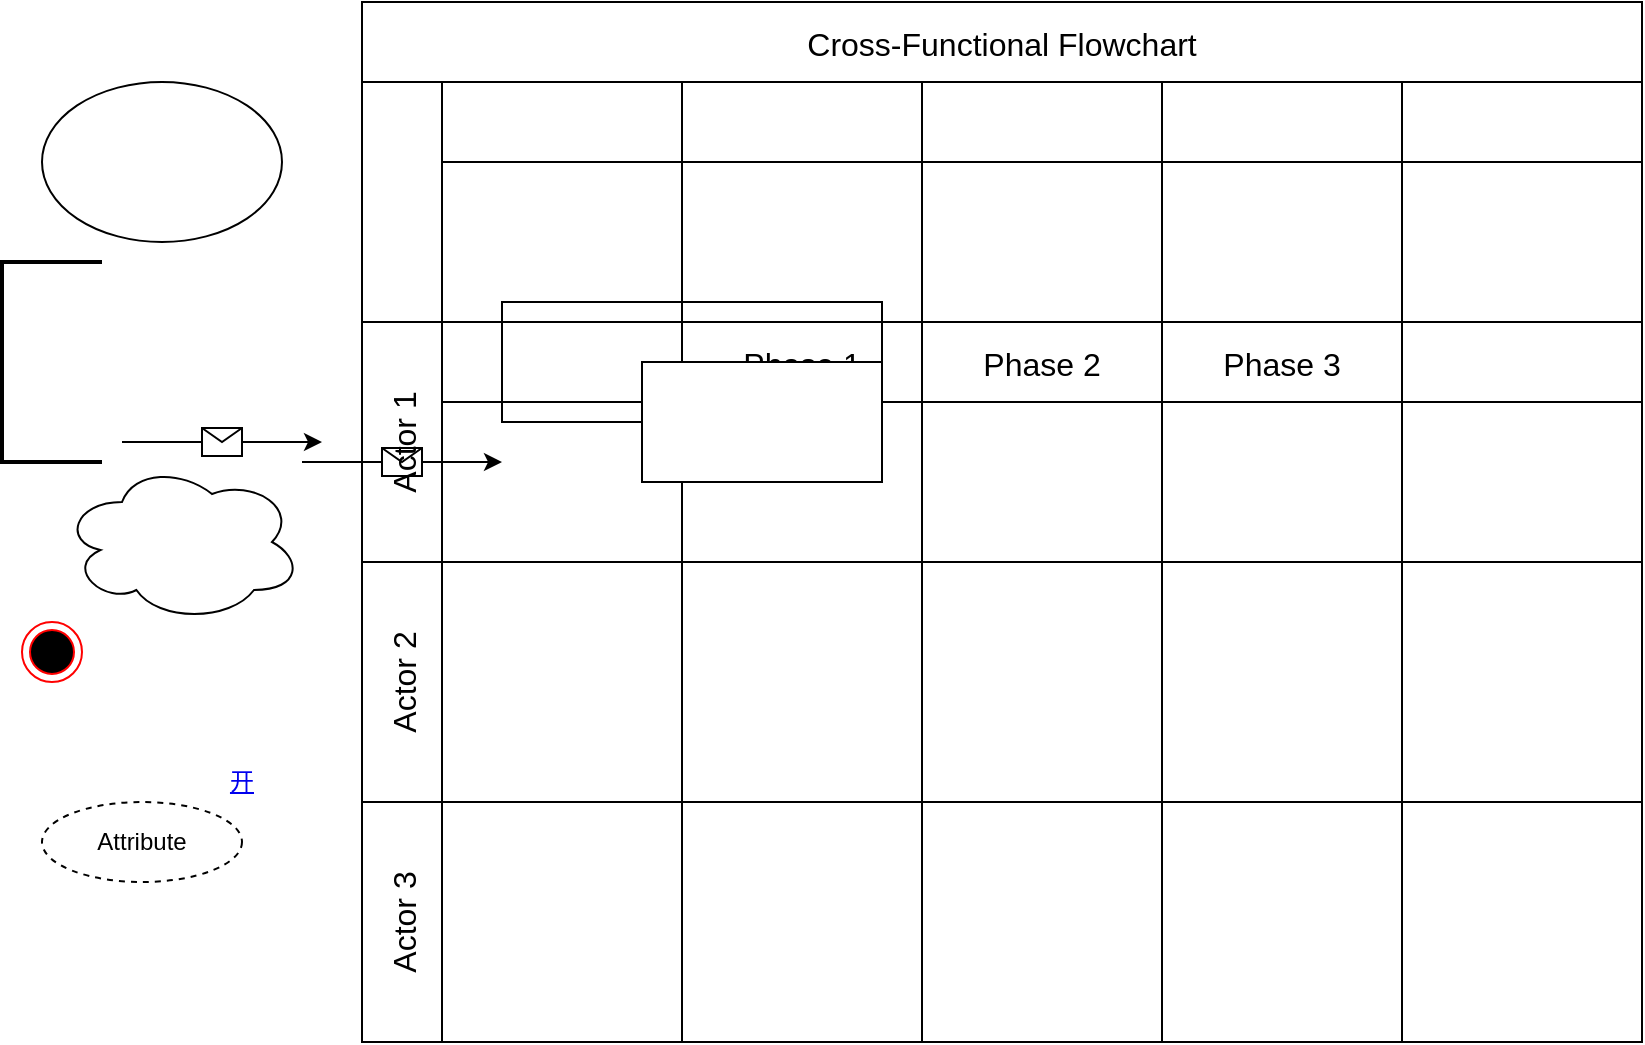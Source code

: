 <mxfile version="24.2.3" type="github">
  <diagram name="第 1 页" id="LVtl1sYV8NXe25tvaCWa">
    <mxGraphModel dx="1042" dy="535" grid="1" gridSize="10" guides="1" tooltips="1" connect="1" arrows="1" fold="1" page="1" pageScale="1" pageWidth="827" pageHeight="1169" math="0" shadow="0">
      <root>
        <mxCell id="0" />
        <mxCell id="1" parent="0" />
        <mxCell id="4UoUi-2SwB3D5WaIHvQn-1" value="" style="rounded=0;whiteSpace=wrap;html=1;" parent="1" vertex="1">
          <mxGeometry x="280" y="230" width="190" height="60" as="geometry" />
        </mxCell>
        <mxCell id="4UoUi-2SwB3D5WaIHvQn-2" value="" style="ellipse;whiteSpace=wrap;html=1;" parent="1" vertex="1">
          <mxGeometry x="50" y="120" width="120" height="80" as="geometry" />
        </mxCell>
        <mxCell id="4UoUi-2SwB3D5WaIHvQn-3" value="" style="endArrow=classic;html=1;rounded=0;" parent="1" edge="1">
          <mxGeometry relative="1" as="geometry">
            <mxPoint x="180" y="310" as="sourcePoint" />
            <mxPoint x="280" y="310" as="targetPoint" />
          </mxGeometry>
        </mxCell>
        <mxCell id="4UoUi-2SwB3D5WaIHvQn-4" value="" style="shape=message;html=1;outlineConnect=0;" parent="4UoUi-2SwB3D5WaIHvQn-3" vertex="1">
          <mxGeometry width="20" height="14" relative="1" as="geometry">
            <mxPoint x="-10" y="-7" as="offset" />
          </mxGeometry>
        </mxCell>
        <mxCell id="4UoUi-2SwB3D5WaIHvQn-5" value="" style="endArrow=classic;html=1;rounded=0;" parent="1" edge="1">
          <mxGeometry relative="1" as="geometry">
            <mxPoint x="90" y="300" as="sourcePoint" />
            <mxPoint x="190" y="300" as="targetPoint" />
          </mxGeometry>
        </mxCell>
        <mxCell id="4UoUi-2SwB3D5WaIHvQn-6" value="" style="shape=message;html=1;outlineConnect=0;" parent="4UoUi-2SwB3D5WaIHvQn-5" vertex="1">
          <mxGeometry width="20" height="14" relative="1" as="geometry">
            <mxPoint x="-10" y="-7" as="offset" />
          </mxGeometry>
        </mxCell>
        <mxCell id="xHPUQUa1AUWxU1oCWVkb-1" value="Cross-Functional Flowchart" style="shape=table;childLayout=tableLayout;startSize=40;collapsible=0;recursiveResize=0;expand=0;fontSize=16;" parent="1" vertex="1">
          <mxGeometry x="210" y="80" width="640" height="520" as="geometry" />
        </mxCell>
        <mxCell id="BtSiUcUEhuTiKiPNBvfG-7" style="shape=tableRow;horizontal=0;swimlaneHead=0;swimlaneBody=0;top=0;left=0;strokeColor=inherit;bottom=0;right=0;dropTarget=0;fontStyle=0;fillColor=none;points=[[0,0.5],[1,0.5]];portConstraint=eastwest;startSize=40;collapsible=0;recursiveResize=0;expand=0;fontSize=16;" parent="xHPUQUa1AUWxU1oCWVkb-1" vertex="1">
          <mxGeometry y="40" width="640" height="120" as="geometry" />
        </mxCell>
        <mxCell id="BtSiUcUEhuTiKiPNBvfG-8" style="swimlane;swimlaneHead=0;swimlaneBody=0;fontStyle=0;strokeColor=inherit;connectable=0;fillColor=none;startSize=40;collapsible=0;recursiveResize=0;expand=0;fontSize=16;" parent="BtSiUcUEhuTiKiPNBvfG-7" vertex="1">
          <mxGeometry x="40" width="120" height="120" as="geometry">
            <mxRectangle width="120" height="120" as="alternateBounds" />
          </mxGeometry>
        </mxCell>
        <mxCell id="BtSiUcUEhuTiKiPNBvfG-9" style="swimlane;swimlaneHead=0;swimlaneBody=0;fontStyle=0;strokeColor=inherit;connectable=0;fillColor=none;startSize=40;collapsible=0;recursiveResize=0;expand=0;fontSize=16;" parent="BtSiUcUEhuTiKiPNBvfG-7" vertex="1">
          <mxGeometry x="160" width="120" height="120" as="geometry">
            <mxRectangle width="120" height="120" as="alternateBounds" />
          </mxGeometry>
        </mxCell>
        <mxCell id="BtSiUcUEhuTiKiPNBvfG-10" style="swimlane;swimlaneHead=0;swimlaneBody=0;fontStyle=0;strokeColor=inherit;connectable=0;fillColor=none;startSize=40;collapsible=0;recursiveResize=0;expand=0;fontSize=16;" parent="BtSiUcUEhuTiKiPNBvfG-7" vertex="1">
          <mxGeometry x="280" width="120" height="120" as="geometry">
            <mxRectangle width="120" height="120" as="alternateBounds" />
          </mxGeometry>
        </mxCell>
        <mxCell id="BtSiUcUEhuTiKiPNBvfG-11" style="swimlane;swimlaneHead=0;swimlaneBody=0;fontStyle=0;strokeColor=inherit;connectable=0;fillColor=none;startSize=40;collapsible=0;recursiveResize=0;expand=0;fontSize=16;" parent="BtSiUcUEhuTiKiPNBvfG-7" vertex="1">
          <mxGeometry x="400" width="120" height="120" as="geometry">
            <mxRectangle width="120" height="120" as="alternateBounds" />
          </mxGeometry>
        </mxCell>
        <mxCell id="BtSiUcUEhuTiKiPNBvfG-12" style="swimlane;swimlaneHead=0;swimlaneBody=0;fontStyle=0;strokeColor=inherit;connectable=0;fillColor=none;startSize=40;collapsible=0;recursiveResize=0;expand=0;fontSize=16;" parent="BtSiUcUEhuTiKiPNBvfG-7" vertex="1">
          <mxGeometry x="520" width="120" height="120" as="geometry">
            <mxRectangle width="120" height="120" as="alternateBounds" />
          </mxGeometry>
        </mxCell>
        <mxCell id="xHPUQUa1AUWxU1oCWVkb-2" value="Actor 1" style="shape=tableRow;horizontal=0;swimlaneHead=0;swimlaneBody=0;top=0;left=0;strokeColor=inherit;bottom=0;right=0;dropTarget=0;fontStyle=0;fillColor=none;points=[[0,0.5],[1,0.5]];portConstraint=eastwest;startSize=40;collapsible=0;recursiveResize=0;expand=0;fontSize=16;" parent="xHPUQUa1AUWxU1oCWVkb-1" vertex="1">
          <mxGeometry y="160" width="640" height="120" as="geometry" />
        </mxCell>
        <mxCell id="BtSiUcUEhuTiKiPNBvfG-1" style="swimlane;swimlaneHead=0;swimlaneBody=0;fontStyle=0;strokeColor=inherit;connectable=0;fillColor=none;startSize=40;collapsible=0;recursiveResize=0;expand=0;fontSize=16;" parent="xHPUQUa1AUWxU1oCWVkb-2" vertex="1">
          <mxGeometry x="40" width="120" height="120" as="geometry">
            <mxRectangle width="120" height="120" as="alternateBounds" />
          </mxGeometry>
        </mxCell>
        <mxCell id="xHPUQUa1AUWxU1oCWVkb-3" value="Phase 1" style="swimlane;swimlaneHead=0;swimlaneBody=0;fontStyle=0;strokeColor=inherit;connectable=0;fillColor=none;startSize=40;collapsible=0;recursiveResize=0;expand=0;fontSize=16;" parent="xHPUQUa1AUWxU1oCWVkb-2" vertex="1">
          <mxGeometry x="160" width="120" height="120" as="geometry">
            <mxRectangle width="120" height="120" as="alternateBounds" />
          </mxGeometry>
        </mxCell>
        <mxCell id="xHPUQUa1AUWxU1oCWVkb-4" value="Phase 2" style="swimlane;swimlaneHead=0;swimlaneBody=0;fontStyle=0;strokeColor=inherit;connectable=0;fillColor=none;startSize=40;collapsible=0;recursiveResize=0;expand=0;fontSize=16;" parent="xHPUQUa1AUWxU1oCWVkb-2" vertex="1">
          <mxGeometry x="280" width="120" height="120" as="geometry">
            <mxRectangle width="120" height="120" as="alternateBounds" />
          </mxGeometry>
        </mxCell>
        <mxCell id="xHPUQUa1AUWxU1oCWVkb-5" value="Phase 3" style="swimlane;swimlaneHead=0;swimlaneBody=0;fontStyle=0;strokeColor=inherit;connectable=0;fillColor=none;startSize=40;collapsible=0;recursiveResize=0;expand=0;fontSize=16;" parent="xHPUQUa1AUWxU1oCWVkb-2" vertex="1">
          <mxGeometry x="400" width="120" height="120" as="geometry">
            <mxRectangle width="120" height="120" as="alternateBounds" />
          </mxGeometry>
        </mxCell>
        <mxCell id="BtSiUcUEhuTiKiPNBvfG-4" style="swimlane;swimlaneHead=0;swimlaneBody=0;fontStyle=0;strokeColor=inherit;connectable=0;fillColor=none;startSize=40;collapsible=0;recursiveResize=0;expand=0;fontSize=16;" parent="xHPUQUa1AUWxU1oCWVkb-2" vertex="1">
          <mxGeometry x="520" width="120" height="120" as="geometry">
            <mxRectangle width="120" height="120" as="alternateBounds" />
          </mxGeometry>
        </mxCell>
        <mxCell id="xHPUQUa1AUWxU1oCWVkb-6" value="Actor 2" style="shape=tableRow;horizontal=0;swimlaneHead=0;swimlaneBody=0;top=0;left=0;strokeColor=inherit;bottom=0;right=0;dropTarget=0;fontStyle=0;fillColor=none;points=[[0,0.5],[1,0.5]];portConstraint=eastwest;startSize=40;collapsible=0;recursiveResize=0;expand=0;fontSize=16;" parent="xHPUQUa1AUWxU1oCWVkb-1" vertex="1">
          <mxGeometry y="280" width="640" height="120" as="geometry" />
        </mxCell>
        <mxCell id="BtSiUcUEhuTiKiPNBvfG-2" style="swimlane;swimlaneHead=0;swimlaneBody=0;fontStyle=0;connectable=0;strokeColor=inherit;fillColor=none;startSize=0;collapsible=0;recursiveResize=0;expand=0;fontSize=16;" parent="xHPUQUa1AUWxU1oCWVkb-6" vertex="1">
          <mxGeometry x="40" width="120" height="120" as="geometry">
            <mxRectangle width="120" height="120" as="alternateBounds" />
          </mxGeometry>
        </mxCell>
        <mxCell id="xHPUQUa1AUWxU1oCWVkb-7" value="" style="swimlane;swimlaneHead=0;swimlaneBody=0;fontStyle=0;connectable=0;strokeColor=inherit;fillColor=none;startSize=0;collapsible=0;recursiveResize=0;expand=0;fontSize=16;" parent="xHPUQUa1AUWxU1oCWVkb-6" vertex="1">
          <mxGeometry x="160" width="120" height="120" as="geometry">
            <mxRectangle width="120" height="120" as="alternateBounds" />
          </mxGeometry>
        </mxCell>
        <mxCell id="xHPUQUa1AUWxU1oCWVkb-8" value="" style="swimlane;swimlaneHead=0;swimlaneBody=0;fontStyle=0;connectable=0;strokeColor=inherit;fillColor=none;startSize=0;collapsible=0;recursiveResize=0;expand=0;fontSize=16;" parent="xHPUQUa1AUWxU1oCWVkb-6" vertex="1">
          <mxGeometry x="280" width="120" height="120" as="geometry">
            <mxRectangle width="120" height="120" as="alternateBounds" />
          </mxGeometry>
        </mxCell>
        <mxCell id="xHPUQUa1AUWxU1oCWVkb-9" value="" style="swimlane;swimlaneHead=0;swimlaneBody=0;fontStyle=0;connectable=0;strokeColor=inherit;fillColor=none;startSize=0;collapsible=0;recursiveResize=0;expand=0;fontSize=16;" parent="xHPUQUa1AUWxU1oCWVkb-6" vertex="1">
          <mxGeometry x="400" width="120" height="120" as="geometry">
            <mxRectangle width="120" height="120" as="alternateBounds" />
          </mxGeometry>
        </mxCell>
        <mxCell id="BtSiUcUEhuTiKiPNBvfG-5" style="swimlane;swimlaneHead=0;swimlaneBody=0;fontStyle=0;connectable=0;strokeColor=inherit;fillColor=none;startSize=0;collapsible=0;recursiveResize=0;expand=0;fontSize=16;" parent="xHPUQUa1AUWxU1oCWVkb-6" vertex="1">
          <mxGeometry x="520" width="120" height="120" as="geometry">
            <mxRectangle width="120" height="120" as="alternateBounds" />
          </mxGeometry>
        </mxCell>
        <mxCell id="xHPUQUa1AUWxU1oCWVkb-10" value="Actor 3" style="shape=tableRow;horizontal=0;swimlaneHead=0;swimlaneBody=0;top=0;left=0;strokeColor=inherit;bottom=0;right=0;dropTarget=0;fontStyle=0;fillColor=none;points=[[0,0.5],[1,0.5]];portConstraint=eastwest;startSize=40;collapsible=0;recursiveResize=0;expand=0;fontSize=16;" parent="xHPUQUa1AUWxU1oCWVkb-1" vertex="1">
          <mxGeometry y="400" width="640" height="120" as="geometry" />
        </mxCell>
        <mxCell id="BtSiUcUEhuTiKiPNBvfG-3" style="swimlane;swimlaneHead=0;swimlaneBody=0;fontStyle=0;connectable=0;strokeColor=inherit;fillColor=none;startSize=0;collapsible=0;recursiveResize=0;expand=0;fontSize=16;" parent="xHPUQUa1AUWxU1oCWVkb-10" vertex="1">
          <mxGeometry x="40" width="120" height="120" as="geometry">
            <mxRectangle width="120" height="120" as="alternateBounds" />
          </mxGeometry>
        </mxCell>
        <mxCell id="xHPUQUa1AUWxU1oCWVkb-11" value="" style="swimlane;swimlaneHead=0;swimlaneBody=0;fontStyle=0;connectable=0;strokeColor=inherit;fillColor=none;startSize=0;collapsible=0;recursiveResize=0;expand=0;fontSize=16;" parent="xHPUQUa1AUWxU1oCWVkb-10" vertex="1">
          <mxGeometry x="160" width="120" height="120" as="geometry">
            <mxRectangle width="120" height="120" as="alternateBounds" />
          </mxGeometry>
        </mxCell>
        <mxCell id="xHPUQUa1AUWxU1oCWVkb-12" value="" style="swimlane;swimlaneHead=0;swimlaneBody=0;fontStyle=0;connectable=0;strokeColor=inherit;fillColor=none;startSize=0;collapsible=0;recursiveResize=0;expand=0;fontSize=16;" parent="xHPUQUa1AUWxU1oCWVkb-10" vertex="1">
          <mxGeometry x="280" width="120" height="120" as="geometry">
            <mxRectangle width="120" height="120" as="alternateBounds" />
          </mxGeometry>
        </mxCell>
        <mxCell id="xHPUQUa1AUWxU1oCWVkb-13" value="" style="swimlane;swimlaneHead=0;swimlaneBody=0;fontStyle=0;connectable=0;strokeColor=inherit;fillColor=none;startSize=0;collapsible=0;recursiveResize=0;expand=0;fontSize=16;" parent="xHPUQUa1AUWxU1oCWVkb-10" vertex="1">
          <mxGeometry x="400" width="120" height="120" as="geometry">
            <mxRectangle width="120" height="120" as="alternateBounds" />
          </mxGeometry>
        </mxCell>
        <mxCell id="BtSiUcUEhuTiKiPNBvfG-6" style="swimlane;swimlaneHead=0;swimlaneBody=0;fontStyle=0;connectable=0;strokeColor=inherit;fillColor=none;startSize=0;collapsible=0;recursiveResize=0;expand=0;fontSize=16;" parent="xHPUQUa1AUWxU1oCWVkb-10" vertex="1">
          <mxGeometry x="520" width="120" height="120" as="geometry">
            <mxRectangle width="120" height="120" as="alternateBounds" />
          </mxGeometry>
        </mxCell>
        <UserObject label="Link" link="https://www.draw.io" id="xHPUQUa1AUWxU1oCWVkb-14">
          <mxCell style="text;html=1;strokeColor=none;fillColor=none;whiteSpace=wrap;align=center;verticalAlign=middle;fontColor=#0000EE;fontStyle=4;" parent="1" vertex="1">
            <mxGeometry x="380" y="260" width="60" height="40" as="geometry" />
          </mxCell>
        </UserObject>
        <mxCell id="xHPUQUa1AUWxU1oCWVkb-15" value="" style="ellipse;html=1;shape=endState;fillColor=#000000;strokeColor=#ff0000;" parent="1" vertex="1">
          <mxGeometry x="40" y="390" width="30" height="30" as="geometry" />
        </mxCell>
        <mxCell id="BtSiUcUEhuTiKiPNBvfG-13" value="" style="whiteSpace=wrap;html=1;" parent="1" vertex="1">
          <mxGeometry x="350" y="260" width="120" height="60" as="geometry" />
        </mxCell>
        <mxCell id="BtSiUcUEhuTiKiPNBvfG-14" value="" style="ellipse;shape=cloud;whiteSpace=wrap;html=1;" parent="1" vertex="1">
          <mxGeometry x="60" y="310" width="120" height="80" as="geometry" />
        </mxCell>
        <mxCell id="BtSiUcUEhuTiKiPNBvfG-15" value="" style="strokeWidth=2;html=1;shape=mxgraph.flowchart.annotation_1;align=left;pointerEvents=1;" parent="1" vertex="1">
          <mxGeometry x="30" y="210" width="50" height="100" as="geometry" />
        </mxCell>
        <mxCell id="BtSiUcUEhuTiKiPNBvfG-16" value="Attribute" style="ellipse;whiteSpace=wrap;html=1;align=center;dashed=1;" parent="1" vertex="1">
          <mxGeometry x="50" y="480" width="100" height="40" as="geometry" />
        </mxCell>
        <UserObject label="开" id="BtSiUcUEhuTiKiPNBvfG-17">
          <mxCell style="text;html=1;strokeColor=none;fillColor=none;whiteSpace=wrap;align=center;verticalAlign=middle;fontColor=#0000EE;fontStyle=4;" parent="1" vertex="1">
            <mxGeometry x="60" y="390" width="180" height="160" as="geometry" />
          </mxCell>
        </UserObject>
      </root>
    </mxGraphModel>
  </diagram>
</mxfile>
